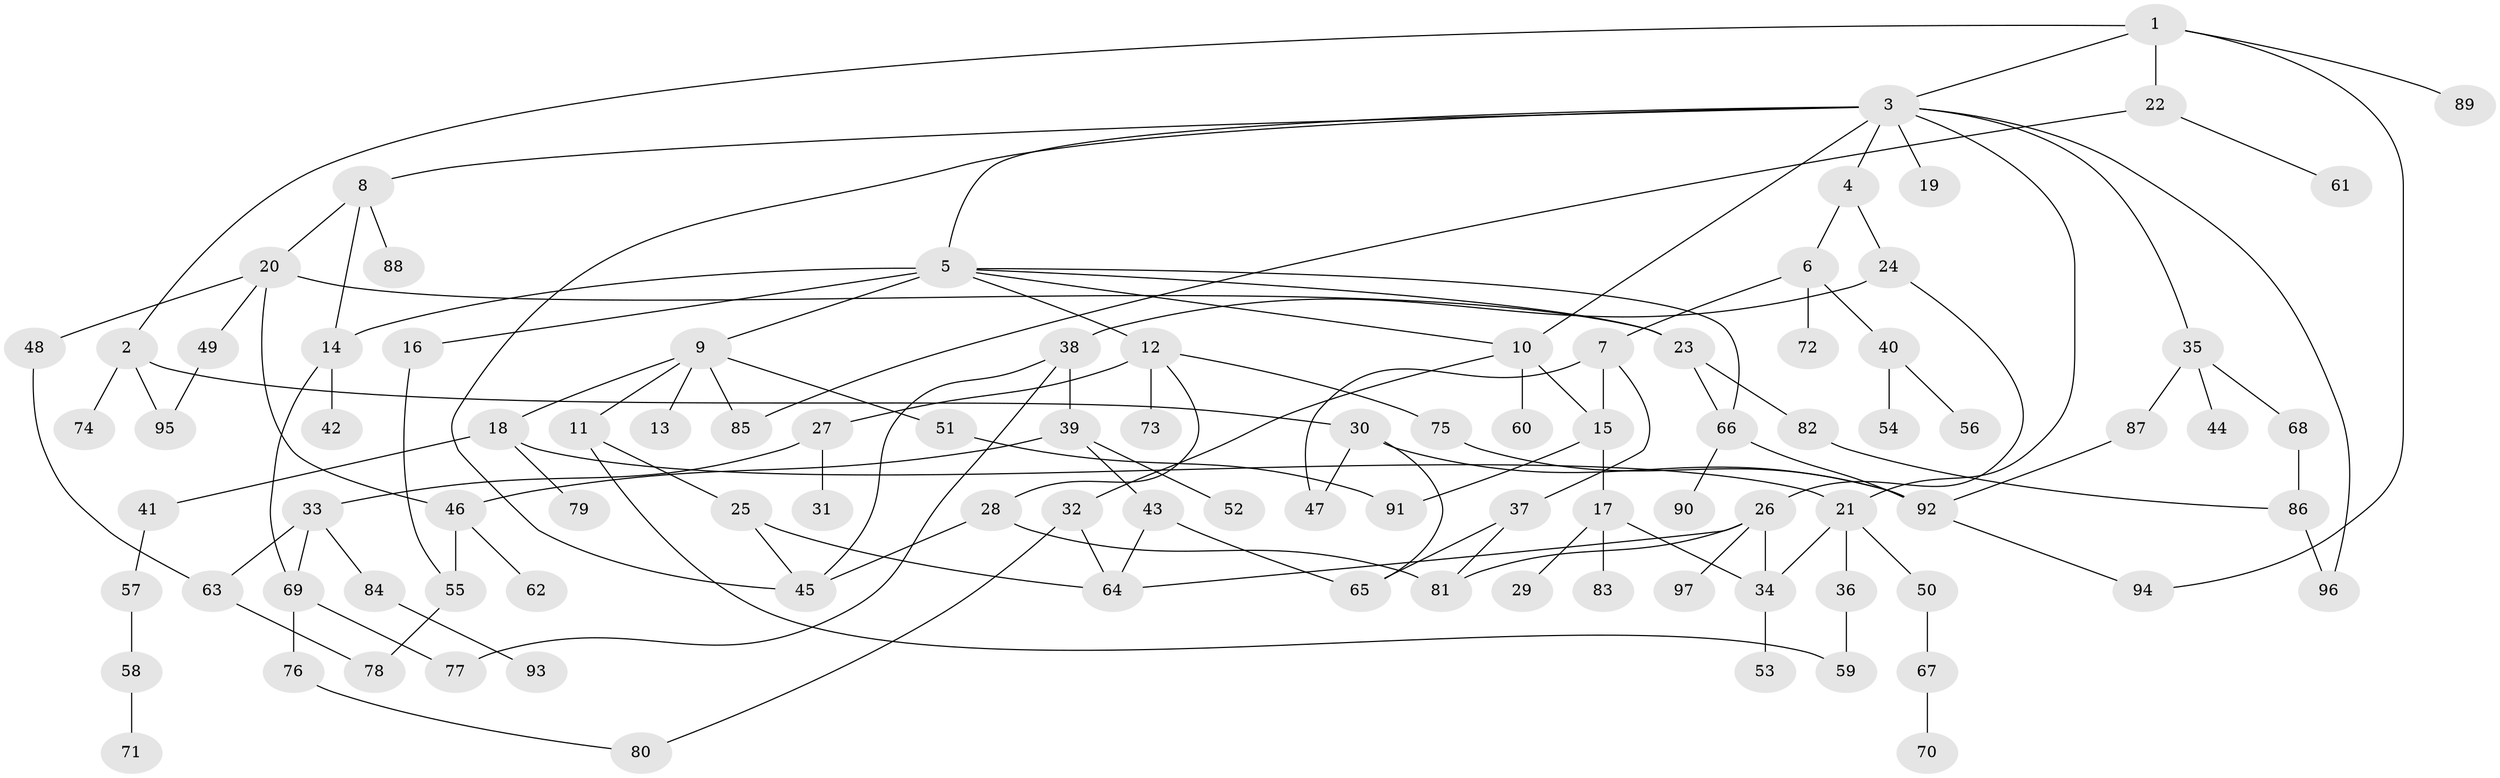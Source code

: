 // Generated by graph-tools (version 1.1) at 2025/42/03/09/25 04:42:46]
// undirected, 97 vertices, 132 edges
graph export_dot {
graph [start="1"]
  node [color=gray90,style=filled];
  1;
  2;
  3;
  4;
  5;
  6;
  7;
  8;
  9;
  10;
  11;
  12;
  13;
  14;
  15;
  16;
  17;
  18;
  19;
  20;
  21;
  22;
  23;
  24;
  25;
  26;
  27;
  28;
  29;
  30;
  31;
  32;
  33;
  34;
  35;
  36;
  37;
  38;
  39;
  40;
  41;
  42;
  43;
  44;
  45;
  46;
  47;
  48;
  49;
  50;
  51;
  52;
  53;
  54;
  55;
  56;
  57;
  58;
  59;
  60;
  61;
  62;
  63;
  64;
  65;
  66;
  67;
  68;
  69;
  70;
  71;
  72;
  73;
  74;
  75;
  76;
  77;
  78;
  79;
  80;
  81;
  82;
  83;
  84;
  85;
  86;
  87;
  88;
  89;
  90;
  91;
  92;
  93;
  94;
  95;
  96;
  97;
  1 -- 2;
  1 -- 3;
  1 -- 22;
  1 -- 89;
  1 -- 94;
  2 -- 30;
  2 -- 74;
  2 -- 95;
  3 -- 4;
  3 -- 5;
  3 -- 8;
  3 -- 10;
  3 -- 19;
  3 -- 21;
  3 -- 35;
  3 -- 96;
  3 -- 45;
  4 -- 6;
  4 -- 24;
  5 -- 9;
  5 -- 12;
  5 -- 16;
  5 -- 66;
  5 -- 10;
  5 -- 23;
  5 -- 14;
  6 -- 7;
  6 -- 40;
  6 -- 72;
  7 -- 15;
  7 -- 37;
  7 -- 47;
  8 -- 14;
  8 -- 20;
  8 -- 88;
  9 -- 11;
  9 -- 13;
  9 -- 18;
  9 -- 51;
  9 -- 85;
  10 -- 32;
  10 -- 60;
  10 -- 15;
  11 -- 25;
  11 -- 59;
  12 -- 27;
  12 -- 28;
  12 -- 73;
  12 -- 75;
  14 -- 42;
  14 -- 69;
  15 -- 17;
  15 -- 91;
  16 -- 55;
  17 -- 29;
  17 -- 34;
  17 -- 83;
  18 -- 41;
  18 -- 79;
  18 -- 21;
  20 -- 23;
  20 -- 46;
  20 -- 48;
  20 -- 49;
  21 -- 36;
  21 -- 50;
  21 -- 34;
  22 -- 61;
  22 -- 85;
  23 -- 82;
  23 -- 66;
  24 -- 26;
  24 -- 38;
  25 -- 64;
  25 -- 45;
  26 -- 64;
  26 -- 97;
  26 -- 34;
  26 -- 81;
  27 -- 31;
  27 -- 33;
  28 -- 45;
  28 -- 81;
  30 -- 47;
  30 -- 65;
  30 -- 92;
  32 -- 80;
  32 -- 64;
  33 -- 69;
  33 -- 84;
  33 -- 63;
  34 -- 53;
  35 -- 44;
  35 -- 68;
  35 -- 87;
  36 -- 59;
  37 -- 81;
  37 -- 65;
  38 -- 39;
  38 -- 77;
  38 -- 45;
  39 -- 43;
  39 -- 52;
  39 -- 46;
  40 -- 54;
  40 -- 56;
  41 -- 57;
  43 -- 64;
  43 -- 65;
  46 -- 62;
  46 -- 55;
  48 -- 63;
  49 -- 95;
  50 -- 67;
  51 -- 91;
  55 -- 78;
  57 -- 58;
  58 -- 71;
  63 -- 78;
  66 -- 90;
  66 -- 92;
  67 -- 70;
  68 -- 86;
  69 -- 76;
  69 -- 77;
  75 -- 92;
  76 -- 80;
  82 -- 86;
  84 -- 93;
  86 -- 96;
  87 -- 92;
  92 -- 94;
}
